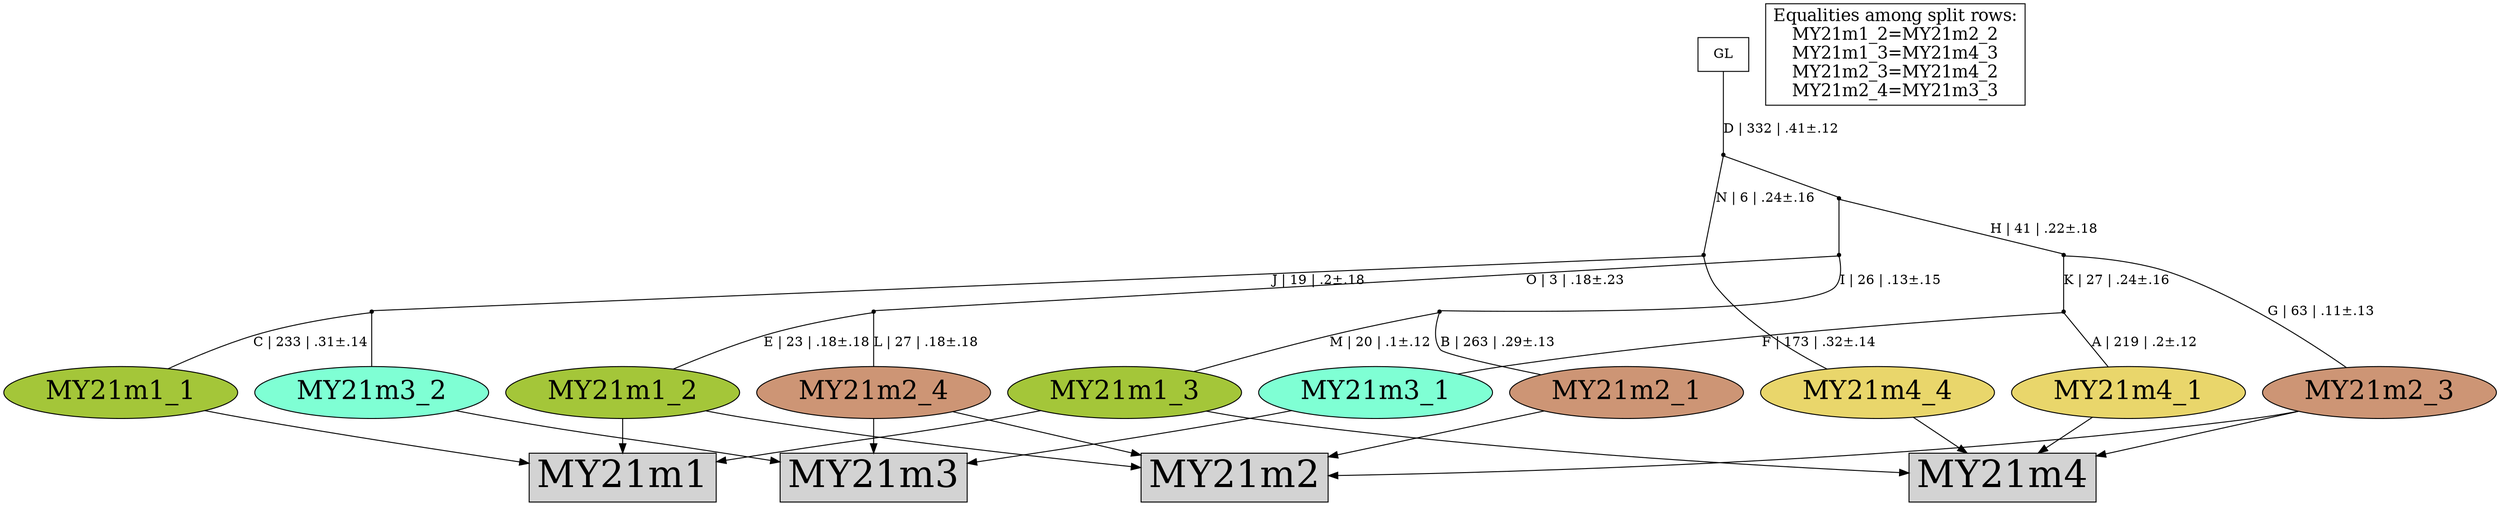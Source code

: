 digraph {
rowMY21m1[label="MY21m1",shape=box,style=filled,fontsize=40];
rowMY21m2[label="MY21m2",shape=box,style=filled,fontsize=40];
rowMY21m3[label="MY21m3",shape=box,style=filled,fontsize=40];
rowMY21m4[label="MY21m4",shape=box,style=filled,fontsize=40];
MY21m1_1[label="MY21m1_1",shape=oval,style=filled,fontsize=28,fillcolor="#a4c639"];
MY21m1_2[label="MY21m1_2",shape=oval,style=filled,fontsize=28,fillcolor="#a4c639"];
MY21m1_3[label="MY21m1_3",shape=oval,style=filled,fontsize=28,fillcolor="#a4c639"];
MY21m2_1[label="MY21m2_1",shape=oval,style=filled,fontsize=28,fillcolor="#cd9575"];
MY21m2_3[label="MY21m2_3",shape=oval,style=filled,fontsize=28,fillcolor="#cd9575"];
MY21m2_4[label="MY21m2_4",shape=oval,style=filled,fontsize=28,fillcolor="#cd9575"];
MY21m3_1[label="MY21m3_1",shape=oval,style=filled,fontsize=28,fillcolor="#7fffd4"];
MY21m3_2[label="MY21m3_2",shape=oval,style=filled,fontsize=28,fillcolor="#7fffd4"];
MY21m4_1[label="MY21m4_1",shape=oval,style=filled,fontsize=28,fillcolor="#e9d66b"];
MY21m4_4[label="MY21m4_4",shape=oval,style=filled,fontsize=28,fillcolor="#e9d66b"];
MY21m1_1 -> rowMY21m1[arrowhead="normal"];
MY21m1_2 -> rowMY21m1[arrowhead="normal"];
MY21m1_3 -> rowMY21m1[arrowhead="normal"];
MY21m2_1 -> rowMY21m2[arrowhead="normal"];
MY21m1_2 -> rowMY21m2[arrowhead="normal"];
MY21m2_3 -> rowMY21m2[arrowhead="normal"];
MY21m2_4 -> rowMY21m2[arrowhead="normal"];
MY21m3_1 -> rowMY21m3[arrowhead="normal"];
MY21m3_2 -> rowMY21m3[arrowhead="normal"];
MY21m2_4 -> rowMY21m3[arrowhead="normal"];
MY21m4_1 -> rowMY21m4[arrowhead="normal"];
MY21m2_3 -> rowMY21m4[arrowhead="normal"];
MY21m1_3 -> rowMY21m4[arrowhead="normal"];
MY21m4_4 -> rowMY21m4[arrowhead="normal"];
{rank = same;MY21m1_1;MY21m1_2;MY21m1_3;MY21m2_1;MY21m2_3;MY21m2_4;MY21m3_1;MY21m3_2;MY21m4_1;MY21m4_4;}
legend[label="Equalities among split rows:
MY21m1_2=MY21m2_2
MY21m1_3=MY21m4_3
MY21m2_3=MY21m4_2
MY21m2_4=MY21m3_3
",shape=box,fontsize=18];
Int1[shape=point,style=filled,fillcolor=black,label=""];
Int1 -> MY21m3_1[arrowhead=none, label="F | 173 | .32±.14"];
Int1 -> MY21m4_1[arrowhead=none, label="A | 219 | .2±.12"];
Int2[shape=point,style=filled,fillcolor=black,label=""];
Int2 -> MY21m1_1[arrowhead=none, label="C | 233 | .31±.14"];
Int2 -> MY21m3_2[arrowhead=none, label=""];
Int3[shape=point,style=filled,fillcolor=black,label=""];
Int3 -> MY21m4_4[arrowhead=none, label=""];
Int3 -> Int2[arrowhead=none, label="J | 19 | .2±.18"];
Int4[shape=point,style=filled,fillcolor=black,label=""];
Int4 -> MY21m2_3[arrowhead=none, label="G | 63 | .11±.13"];
Int4 -> Int1[arrowhead=none, label="K | 27 | .24±.16"];
Int5[shape=point,style=filled,fillcolor=black,label=""];
Int5 -> MY21m1_3[arrowhead=none, label="M | 20 | .1±.12"];
Int5 -> MY21m2_1[arrowhead=none, label="B | 263 | .29±.13"];
Int6[shape=point,style=filled,fillcolor=black,label=""];
Int6 -> MY21m1_2[arrowhead=none, label="E | 23 | .18±.18"];
Int6 -> MY21m2_4[arrowhead=none, label="L | 27 | .18±.18"];
Int7[shape=point,style=filled,fillcolor=black,label=""];
Int7 -> Int5[arrowhead=none, label="I | 26 | .13±.15"];
Int7 -> Int6[arrowhead=none, label="O | 3 | .18±.23"];
Int8[shape=point,style=filled,fillcolor=black,label=""];
Int8 -> Int4[arrowhead=none, label="H | 41 | .22±.18"];
Int8 -> Int7[arrowhead=none, label=""];
Int9[shape=point,style=filled,fillcolor=black,label=""];
Int9 -> Int3[arrowhead=none, label="N | 6 | .24±.16"];
Int9 -> Int8[arrowhead=none, label=""];
GL[label="GL",shape=box,style=filled,fillcolor=white];
GL -> Int9[arrowhead=none, label="D | 332 | .41±.12"];
}